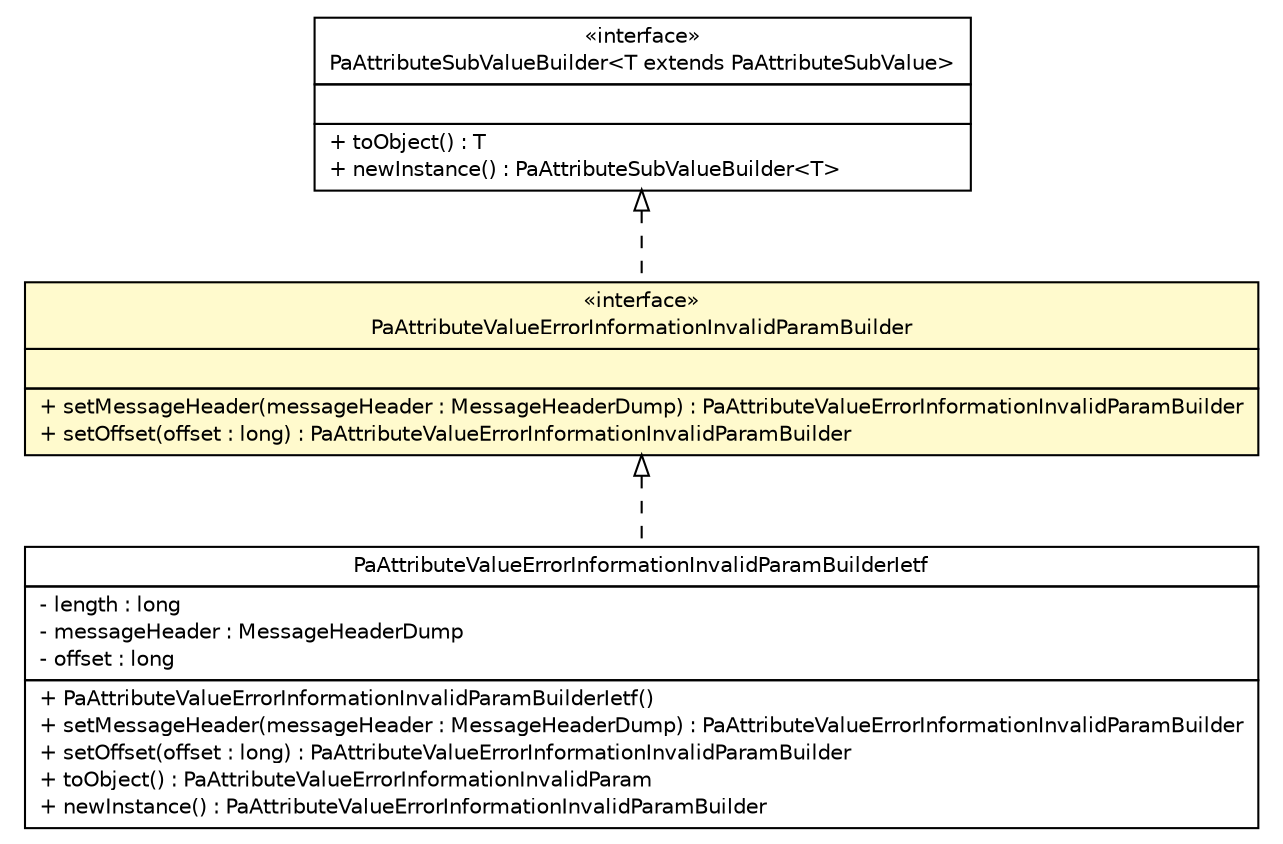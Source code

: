 #!/usr/local/bin/dot
#
# Class diagram 
# Generated by UMLGraph version R5_6 (http://www.umlgraph.org/)
#

digraph G {
	edge [fontname="Helvetica",fontsize=10,labelfontname="Helvetica",labelfontsize=10];
	node [fontname="Helvetica",fontsize=10,shape=plaintext];
	nodesep=0.25;
	ranksep=0.5;
	// org.ietf.nea.pa.attribute.util.PaAttributeValueErrorInformationInvalidParamBuilderIetf
	c69048 [label=<<table title="org.ietf.nea.pa.attribute.util.PaAttributeValueErrorInformationInvalidParamBuilderIetf" border="0" cellborder="1" cellspacing="0" cellpadding="2" port="p" href="./PaAttributeValueErrorInformationInvalidParamBuilderIetf.html">
		<tr><td><table border="0" cellspacing="0" cellpadding="1">
<tr><td align="center" balign="center"> PaAttributeValueErrorInformationInvalidParamBuilderIetf </td></tr>
		</table></td></tr>
		<tr><td><table border="0" cellspacing="0" cellpadding="1">
<tr><td align="left" balign="left"> - length : long </td></tr>
<tr><td align="left" balign="left"> - messageHeader : MessageHeaderDump </td></tr>
<tr><td align="left" balign="left"> - offset : long </td></tr>
		</table></td></tr>
		<tr><td><table border="0" cellspacing="0" cellpadding="1">
<tr><td align="left" balign="left"> + PaAttributeValueErrorInformationInvalidParamBuilderIetf() </td></tr>
<tr><td align="left" balign="left"> + setMessageHeader(messageHeader : MessageHeaderDump) : PaAttributeValueErrorInformationInvalidParamBuilder </td></tr>
<tr><td align="left" balign="left"> + setOffset(offset : long) : PaAttributeValueErrorInformationInvalidParamBuilder </td></tr>
<tr><td align="left" balign="left"> + toObject() : PaAttributeValueErrorInformationInvalidParam </td></tr>
<tr><td align="left" balign="left"> + newInstance() : PaAttributeValueErrorInformationInvalidParamBuilder </td></tr>
		</table></td></tr>
		</table>>, URL="./PaAttributeValueErrorInformationInvalidParamBuilderIetf.html", fontname="Helvetica", fontcolor="black", fontsize=10.0];
	// org.ietf.nea.pa.attribute.util.PaAttributeValueErrorInformationInvalidParamBuilder
	c69055 [label=<<table title="org.ietf.nea.pa.attribute.util.PaAttributeValueErrorInformationInvalidParamBuilder" border="0" cellborder="1" cellspacing="0" cellpadding="2" port="p" bgcolor="lemonChiffon" href="./PaAttributeValueErrorInformationInvalidParamBuilder.html">
		<tr><td><table border="0" cellspacing="0" cellpadding="1">
<tr><td align="center" balign="center"> &#171;interface&#187; </td></tr>
<tr><td align="center" balign="center"> PaAttributeValueErrorInformationInvalidParamBuilder </td></tr>
		</table></td></tr>
		<tr><td><table border="0" cellspacing="0" cellpadding="1">
<tr><td align="left" balign="left">  </td></tr>
		</table></td></tr>
		<tr><td><table border="0" cellspacing="0" cellpadding="1">
<tr><td align="left" balign="left"> + setMessageHeader(messageHeader : MessageHeaderDump) : PaAttributeValueErrorInformationInvalidParamBuilder </td></tr>
<tr><td align="left" balign="left"> + setOffset(offset : long) : PaAttributeValueErrorInformationInvalidParamBuilder </td></tr>
		</table></td></tr>
		</table>>, URL="./PaAttributeValueErrorInformationInvalidParamBuilder.html", fontname="Helvetica", fontcolor="black", fontsize=10.0];
	// org.ietf.nea.pa.attribute.util.PaAttributeSubValueBuilder<T extends org.ietf.nea.pa.attribute.util.PaAttributeSubValue>
	c69063 [label=<<table title="org.ietf.nea.pa.attribute.util.PaAttributeSubValueBuilder" border="0" cellborder="1" cellspacing="0" cellpadding="2" port="p" href="./PaAttributeSubValueBuilder.html">
		<tr><td><table border="0" cellspacing="0" cellpadding="1">
<tr><td align="center" balign="center"> &#171;interface&#187; </td></tr>
<tr><td align="center" balign="center"> PaAttributeSubValueBuilder&lt;T extends PaAttributeSubValue&gt; </td></tr>
		</table></td></tr>
		<tr><td><table border="0" cellspacing="0" cellpadding="1">
<tr><td align="left" balign="left">  </td></tr>
		</table></td></tr>
		<tr><td><table border="0" cellspacing="0" cellpadding="1">
<tr><td align="left" balign="left"> + toObject() : T </td></tr>
<tr><td align="left" balign="left"> + newInstance() : PaAttributeSubValueBuilder&lt;T&gt; </td></tr>
		</table></td></tr>
		</table>>, URL="./PaAttributeSubValueBuilder.html", fontname="Helvetica", fontcolor="black", fontsize=10.0];
	//org.ietf.nea.pa.attribute.util.PaAttributeValueErrorInformationInvalidParamBuilderIetf implements org.ietf.nea.pa.attribute.util.PaAttributeValueErrorInformationInvalidParamBuilder
	c69055:p -> c69048:p [dir=back,arrowtail=empty,style=dashed];
	//org.ietf.nea.pa.attribute.util.PaAttributeValueErrorInformationInvalidParamBuilder implements org.ietf.nea.pa.attribute.util.PaAttributeSubValueBuilder<T extends org.ietf.nea.pa.attribute.util.PaAttributeSubValue>
	c69063:p -> c69055:p [dir=back,arrowtail=empty,style=dashed];
}


